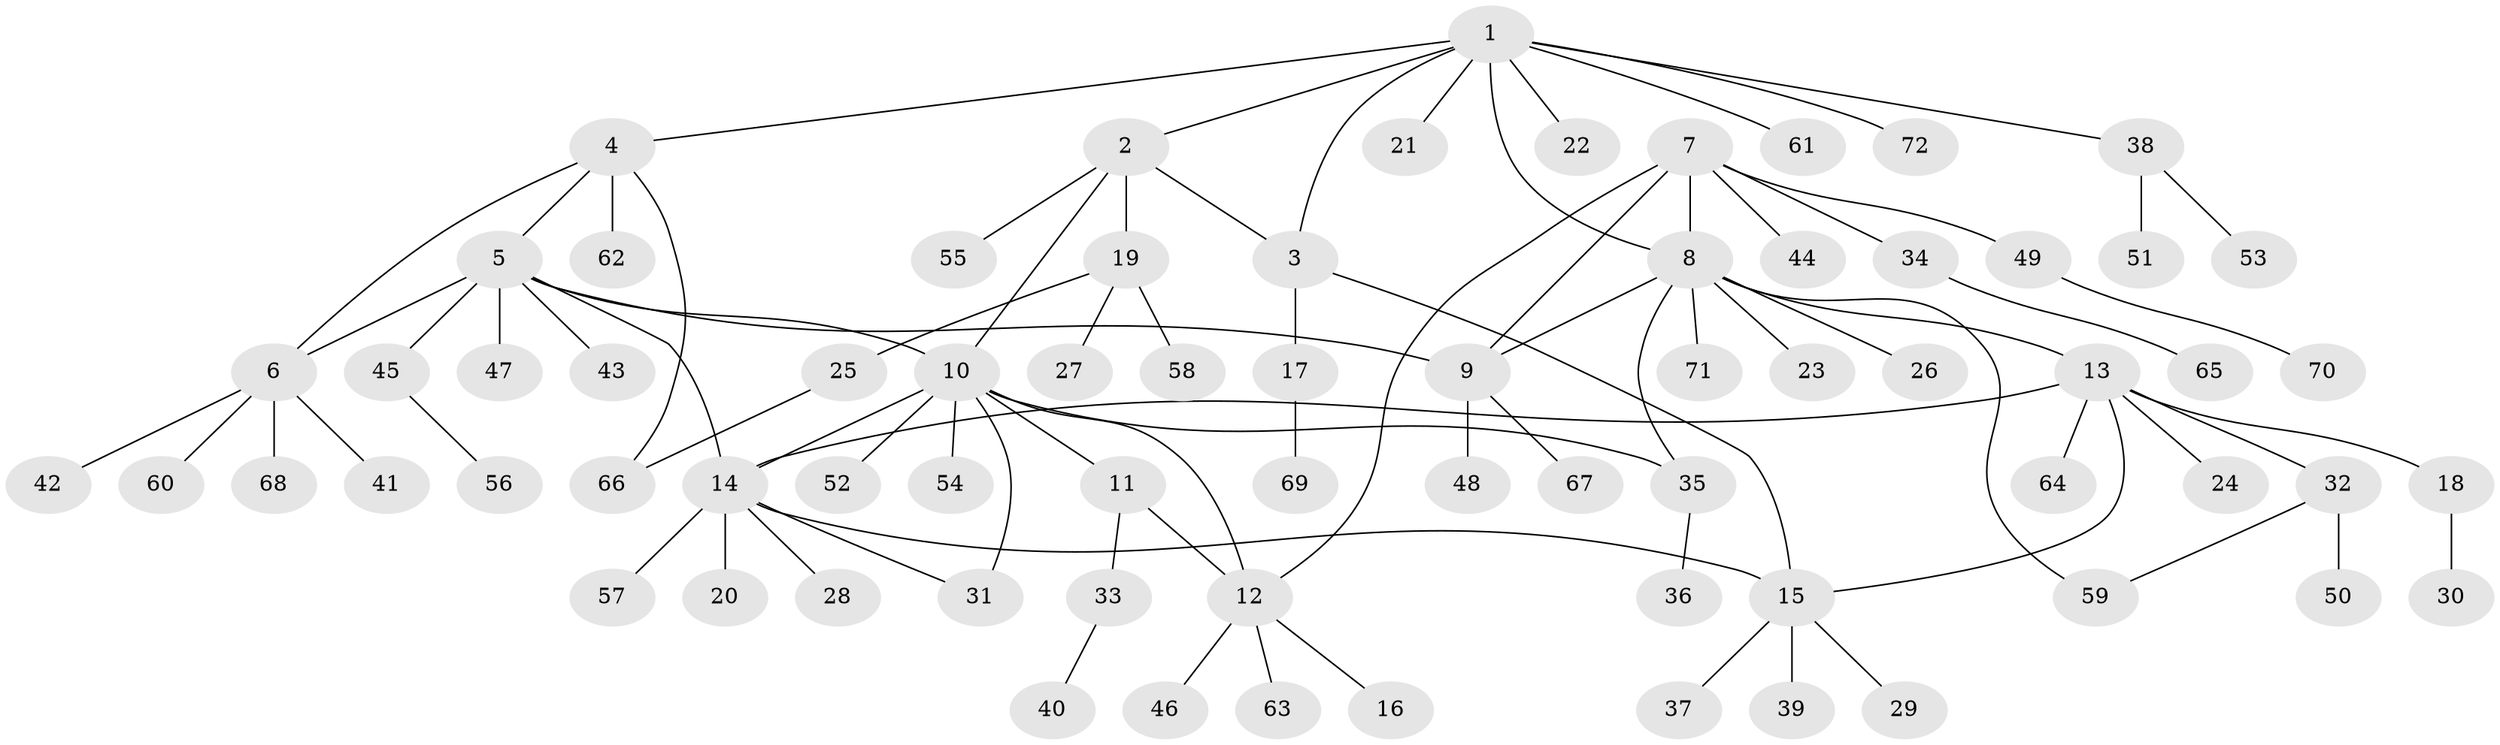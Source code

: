 // coarse degree distribution, {7: 0.04, 6: 0.02, 5: 0.1, 8: 0.04, 4: 0.02, 3: 0.04, 11: 0.02, 1: 0.6, 2: 0.12}
// Generated by graph-tools (version 1.1) at 2025/24/03/03/25 07:24:10]
// undirected, 72 vertices, 86 edges
graph export_dot {
graph [start="1"]
  node [color=gray90,style=filled];
  1;
  2;
  3;
  4;
  5;
  6;
  7;
  8;
  9;
  10;
  11;
  12;
  13;
  14;
  15;
  16;
  17;
  18;
  19;
  20;
  21;
  22;
  23;
  24;
  25;
  26;
  27;
  28;
  29;
  30;
  31;
  32;
  33;
  34;
  35;
  36;
  37;
  38;
  39;
  40;
  41;
  42;
  43;
  44;
  45;
  46;
  47;
  48;
  49;
  50;
  51;
  52;
  53;
  54;
  55;
  56;
  57;
  58;
  59;
  60;
  61;
  62;
  63;
  64;
  65;
  66;
  67;
  68;
  69;
  70;
  71;
  72;
  1 -- 2;
  1 -- 3;
  1 -- 4;
  1 -- 8;
  1 -- 21;
  1 -- 22;
  1 -- 38;
  1 -- 61;
  1 -- 72;
  2 -- 3;
  2 -- 10;
  2 -- 19;
  2 -- 55;
  3 -- 15;
  3 -- 17;
  4 -- 5;
  4 -- 6;
  4 -- 62;
  4 -- 66;
  5 -- 6;
  5 -- 9;
  5 -- 10;
  5 -- 14;
  5 -- 43;
  5 -- 45;
  5 -- 47;
  6 -- 41;
  6 -- 42;
  6 -- 60;
  6 -- 68;
  7 -- 8;
  7 -- 9;
  7 -- 12;
  7 -- 34;
  7 -- 44;
  7 -- 49;
  8 -- 9;
  8 -- 13;
  8 -- 23;
  8 -- 26;
  8 -- 35;
  8 -- 59;
  8 -- 71;
  9 -- 48;
  9 -- 67;
  10 -- 11;
  10 -- 12;
  10 -- 14;
  10 -- 31;
  10 -- 35;
  10 -- 52;
  10 -- 54;
  11 -- 12;
  11 -- 33;
  12 -- 16;
  12 -- 46;
  12 -- 63;
  13 -- 14;
  13 -- 15;
  13 -- 18;
  13 -- 24;
  13 -- 32;
  13 -- 64;
  14 -- 15;
  14 -- 20;
  14 -- 28;
  14 -- 31;
  14 -- 57;
  15 -- 29;
  15 -- 37;
  15 -- 39;
  17 -- 69;
  18 -- 30;
  19 -- 25;
  19 -- 27;
  19 -- 58;
  25 -- 66;
  32 -- 50;
  32 -- 59;
  33 -- 40;
  34 -- 65;
  35 -- 36;
  38 -- 51;
  38 -- 53;
  45 -- 56;
  49 -- 70;
}
